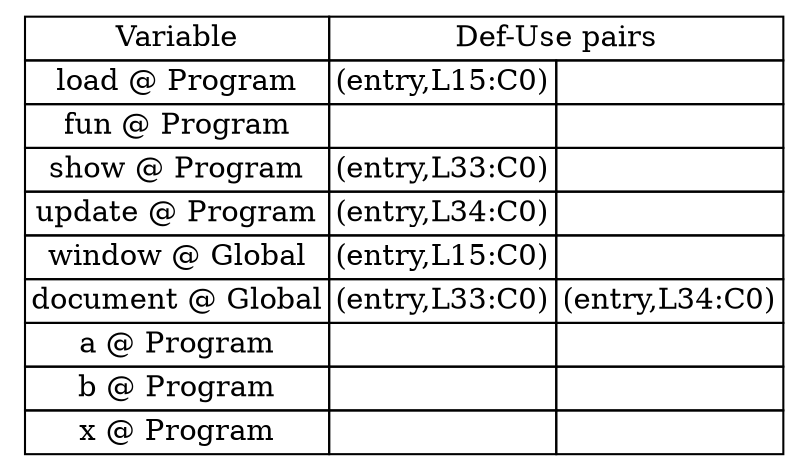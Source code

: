digraph structs {
node [shape="plaintext"]
struct1 [label=<
<TABLE BORDER="0" CELLBORDER="1" CELLSPACING="0">
<tr><td>Variable</td><td COLSPAN="2">Def-Use pairs</td></tr><tr><td>load @ Program</td><td>(entry,L15:C0)</td><td></td></tr>
<tr><td>fun @ Program</td><td></td><td></td></tr>
<tr><td>show @ Program</td><td>(entry,L33:C0)</td><td></td></tr>
<tr><td>update @ Program</td><td>(entry,L34:C0)</td><td></td></tr>
<tr><td>window @ Global</td><td>(entry,L15:C0)</td><td></td></tr>
<tr><td>document @ Global</td><td>(entry,L33:C0)</td><td>(entry,L34:C0)</td></tr>
<tr><td>a @ Program</td><td></td><td></td></tr>
<tr><td>b @ Program</td><td></td><td></td></tr>
<tr><td>x @ Program</td><td></td><td></td></tr>
</TABLE>
>];
}